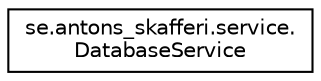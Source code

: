 digraph "Graphical Class Hierarchy"
{
 // LATEX_PDF_SIZE
  edge [fontname="Helvetica",fontsize="10",labelfontname="Helvetica",labelfontsize="10"];
  node [fontname="Helvetica",fontsize="10",shape=record];
  rankdir="LR";
  Node0 [label="se.antons_skafferi.service.\lDatabaseService",height=0.2,width=0.4,color="black", fillcolor="white", style="filled",URL="$classse_1_1antons__skafferi_1_1service_1_1_database_service.html",tooltip=" "];
}
